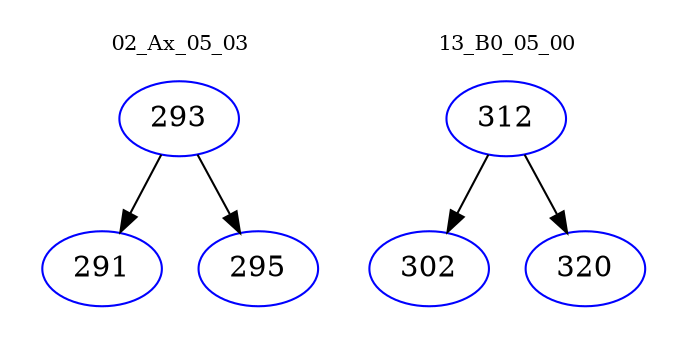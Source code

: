 digraph{
subgraph cluster_0 {
color = white
label = "02_Ax_05_03";
fontsize=10;
T0_293 [label="293", color="blue"]
T0_293 -> T0_291 [color="black"]
T0_291 [label="291", color="blue"]
T0_293 -> T0_295 [color="black"]
T0_295 [label="295", color="blue"]
}
subgraph cluster_1 {
color = white
label = "13_B0_05_00";
fontsize=10;
T1_312 [label="312", color="blue"]
T1_312 -> T1_302 [color="black"]
T1_302 [label="302", color="blue"]
T1_312 -> T1_320 [color="black"]
T1_320 [label="320", color="blue"]
}
}
